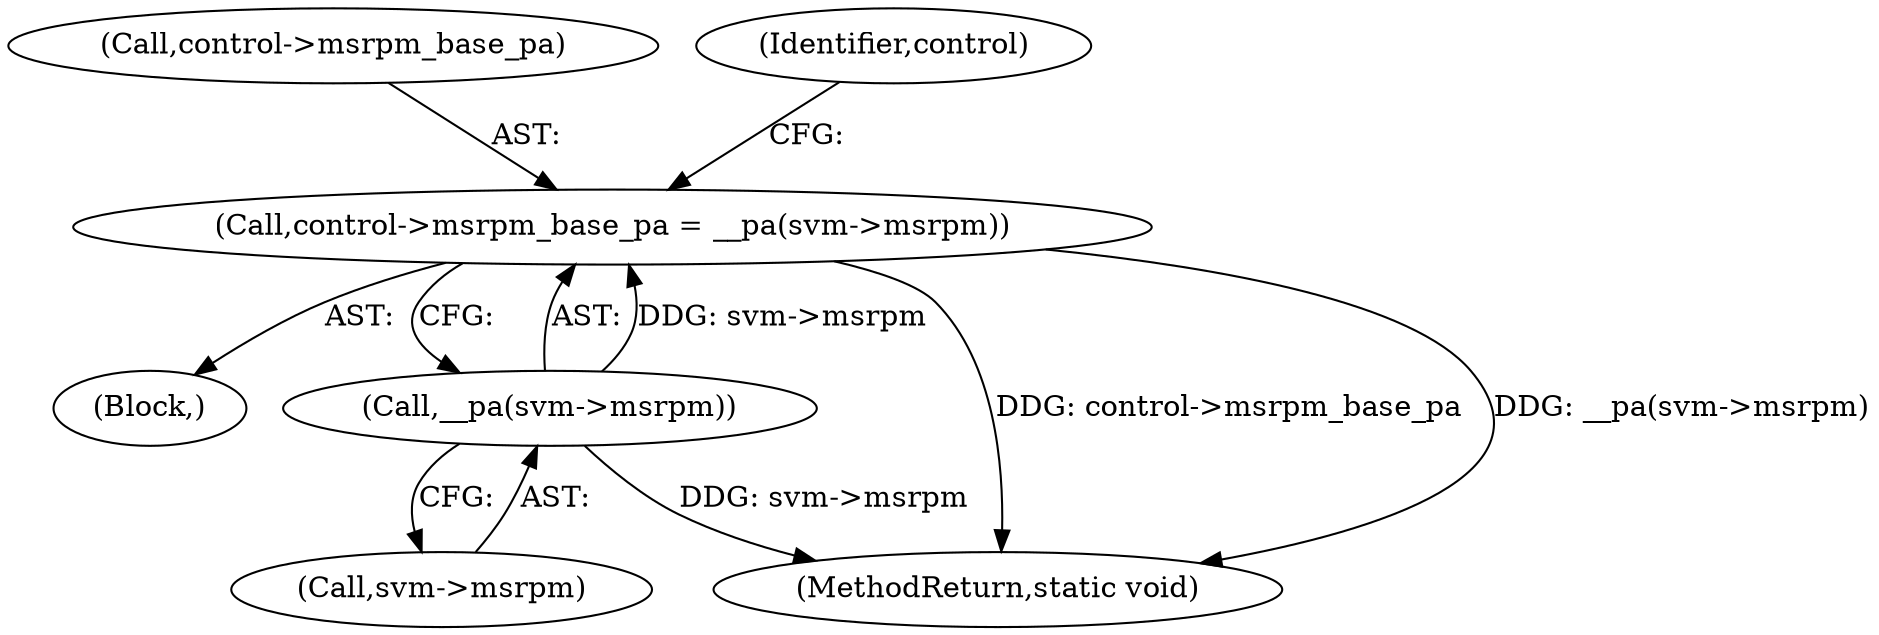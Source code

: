 digraph "0_linux_cbdb967af3d54993f5814f1cee0ed311a055377d_1@pointer" {
"1000259" [label="(Call,control->msrpm_base_pa = __pa(svm->msrpm))"];
"1000263" [label="(Call,__pa(svm->msrpm))"];
"1000260" [label="(Call,control->msrpm_base_pa)"];
"1000263" [label="(Call,__pa(svm->msrpm))"];
"1000264" [label="(Call,svm->msrpm)"];
"1000259" [label="(Call,control->msrpm_base_pa = __pa(svm->msrpm))"];
"1000106" [label="(Block,)"];
"1000492" [label="(MethodReturn,static void)"];
"1000269" [label="(Identifier,control)"];
"1000259" -> "1000106"  [label="AST: "];
"1000259" -> "1000263"  [label="CFG: "];
"1000260" -> "1000259"  [label="AST: "];
"1000263" -> "1000259"  [label="AST: "];
"1000269" -> "1000259"  [label="CFG: "];
"1000259" -> "1000492"  [label="DDG: control->msrpm_base_pa"];
"1000259" -> "1000492"  [label="DDG: __pa(svm->msrpm)"];
"1000263" -> "1000259"  [label="DDG: svm->msrpm"];
"1000263" -> "1000264"  [label="CFG: "];
"1000264" -> "1000263"  [label="AST: "];
"1000263" -> "1000492"  [label="DDG: svm->msrpm"];
}

